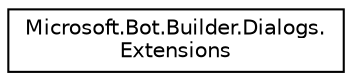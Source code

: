 digraph "Graphical Class Hierarchy"
{
  edge [fontname="Helvetica",fontsize="10",labelfontname="Helvetica",labelfontsize="10"];
  node [fontname="Helvetica",fontsize="10",shape=record];
  rankdir="LR";
  Node1 [label="Microsoft.Bot.Builder.Dialogs.\lExtensions",height=0.2,width=0.4,color="black", fillcolor="white", style="filled",URL="$d9/de5/class_microsoft_1_1_bot_1_1_builder_1_1_dialogs_1_1_extensions.html",tooltip="Helper methods. "];
}
